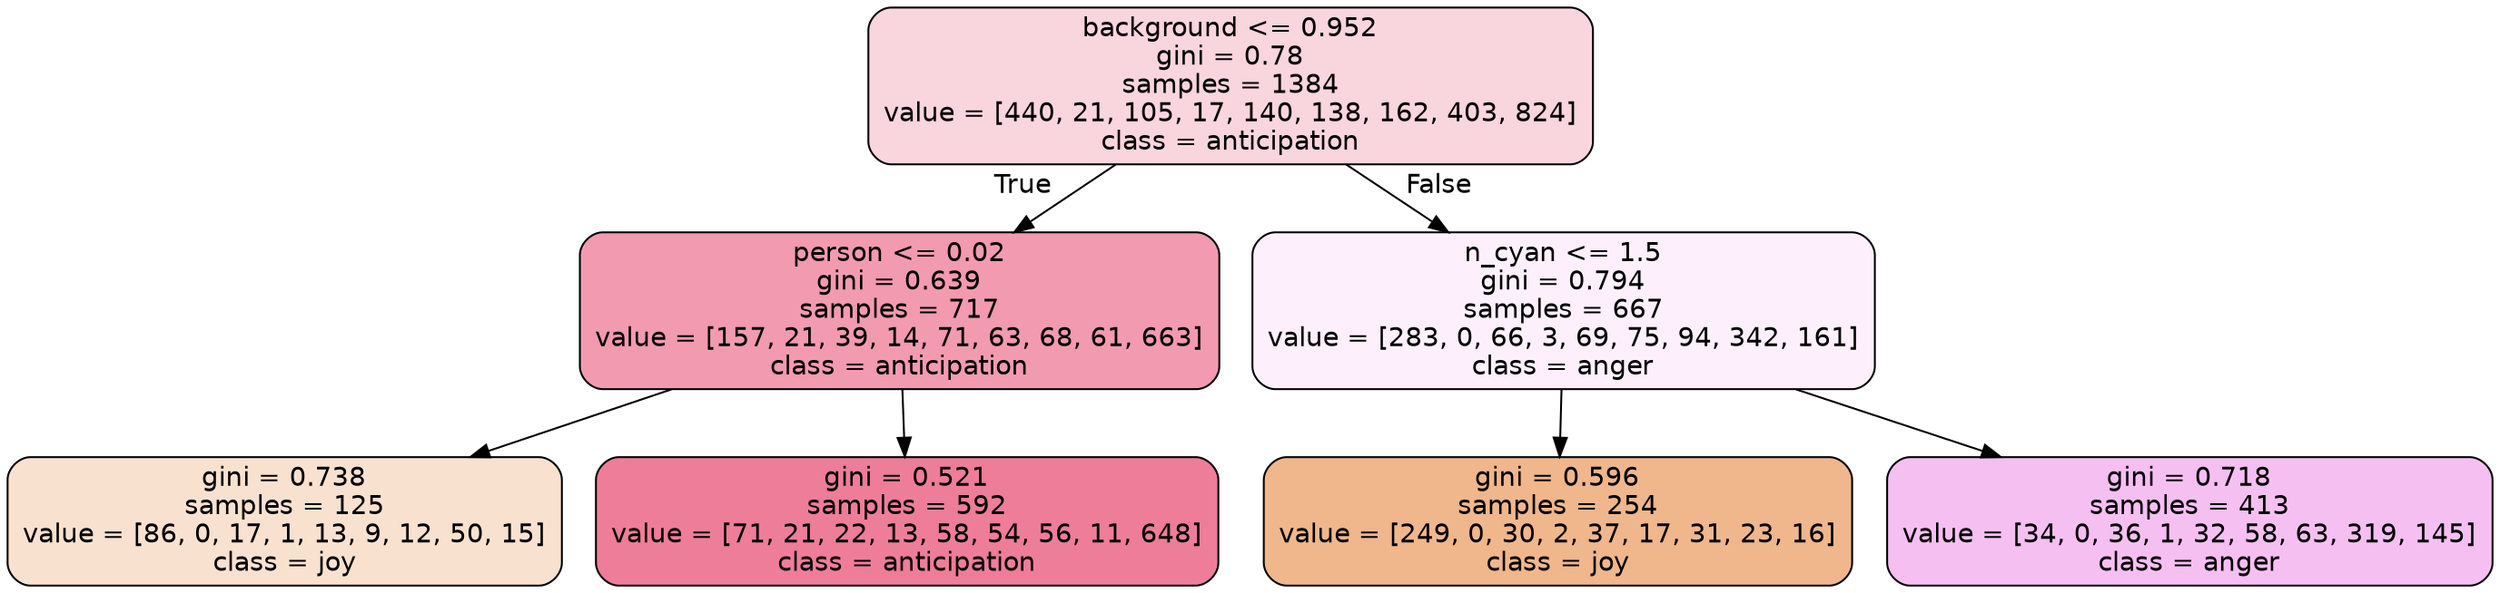 digraph Tree {
node [shape=box, style="filled, rounded", color="black", fontname=helvetica] ;
edge [fontname=helvetica] ;
0 [label="background <= 0.952\ngini = 0.78\nsamples = 1384\nvalue = [440, 21, 105, 17, 140, 138, 162, 403, 824]\nclass = anticipation", fillcolor="#e5396436"] ;
1 [label="person <= 0.02\ngini = 0.639\nsamples = 717\nvalue = [157, 21, 39, 14, 71, 63, 68, 61, 663]\nclass = anticipation", fillcolor="#e5396481"] ;
0 -> 1 [labeldistance=2.5, labelangle=45, headlabel="True"] ;
2 [label="gini = 0.738\nsamples = 125\nvalue = [86, 0, 17, 1, 13, 9, 12, 50, 15]\nclass = joy", fillcolor="#e581393c"] ;
1 -> 2 ;
3 [label="gini = 0.521\nsamples = 592\nvalue = [71, 21, 22, 13, 58, 54, 56, 11, 648]\nclass = anticipation", fillcolor="#e53964a7"] ;
1 -> 3 ;
4 [label="n_cyan <= 1.5\ngini = 0.794\nsamples = 667\nvalue = [283, 0, 66, 3, 69, 75, 94, 342, 161]\nclass = anger", fillcolor="#e539d713"] ;
0 -> 4 [labeldistance=2.5, labelangle=-45, headlabel="False"] ;
5 [label="gini = 0.596\nsamples = 254\nvalue = [249, 0, 30, 2, 37, 17, 31, 23, 16]\nclass = joy", fillcolor="#e5813993"] ;
4 -> 5 ;
6 [label="gini = 0.718\nsamples = 413\nvalue = [34, 0, 36, 1, 32, 58, 63, 319, 145]\nclass = anger", fillcolor="#e539d752"] ;
4 -> 6 ;
}